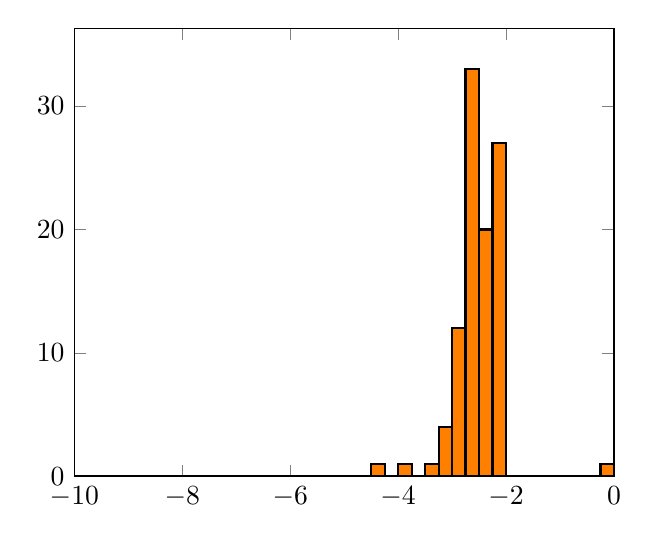 \begin{tikzpicture}[]
\begin{axis}[xmin = {-10.0}, xmax = {0.0}, ymin = {0.0}]\addplot+ [mark=none, no marks, black, thick, fill = orange, hist={density = {false}, cumulative = {false}, bins = {40}}] table [row sep=\\, y index = 0] {data\\
-2.376 \\ 
-2.007 \\ 
-2.694 \\ 
-2.049 \\ 
0.863 \\ 
-2.701 \\ 
-2.177 \\ 
-2.004 \\ 
-2.74 \\ 
-2.171 \\ 
-4.265 \\ 
-2.598 \\ 
-2.559 \\ 
-2.091 \\ 
-2.619 \\ 
-2.181 \\ 
-2.322 \\ 
-2.528 \\ 
-2.271 \\ 
-2.025 \\ 
-2.114 \\ 
-2.647 \\ 
-2.608 \\ 
-2.092 \\ 
-2.093 \\ 
-2.897 \\ 
-2.706 \\ 
-2.697 \\ 
-2.727 \\ 
-3.12 \\ 
-2.069 \\ 
-2.645 \\ 
-2.495 \\ 
-2.364 \\ 
-2.94 \\ 
-2.346 \\ 
-2.561 \\ 
-2.632 \\ 
-2.536 \\ 
-2.04 \\ 
-3.155 \\ 
-2.649 \\ 
-2.023 \\ 
-3.339 \\ 
-2.872 \\ 
-2.03 \\ 
-2.137 \\ 
-2.795 \\ 
-2.222 \\ 
-2.524 \\ 
-2.317 \\ 
-2.448 \\ 
-2.805 \\ 
-2.31 \\ 
-2.555 \\ 
-2.123 \\ 
-2.787 \\ 
-2.035 \\ 
-2.749 \\ 
-2.903 \\ 
-2.682 \\ 
-2.244 \\ 
-2.772 \\ 
-2.812 \\ 
-2.619 \\ 
-2.509 \\ 
-2.112 \\ 
-2.647 \\ 
-2.305 \\ 
-2.649 \\ 
-2.857 \\ 
-3.127 \\ 
-2.428 \\ 
-2.304 \\ 
-2.348 \\ 
-2.767 \\ 
-2.713 \\ 
-2.069 \\ 
-3.004 \\ 
-2.667 \\ 
-2.49 \\ 
-2.747 \\ 
-2.169 \\ 
-2.726 \\ 
-2.398 \\ 
-2.387 \\ 
-2.349 \\ 
-3.778 \\ 
-2.52 \\ 
-2.115 \\ 
-2.812 \\ 
-2.161 \\ 
-2.535 \\ 
-2.152 \\ 
-2.446 \\ 
-2.356 \\ 
-2.618 \\ 
-2.177 \\ 
-2.702 \\ 
-2.294 \\ 
};
\end{axis}

\end{tikzpicture}
